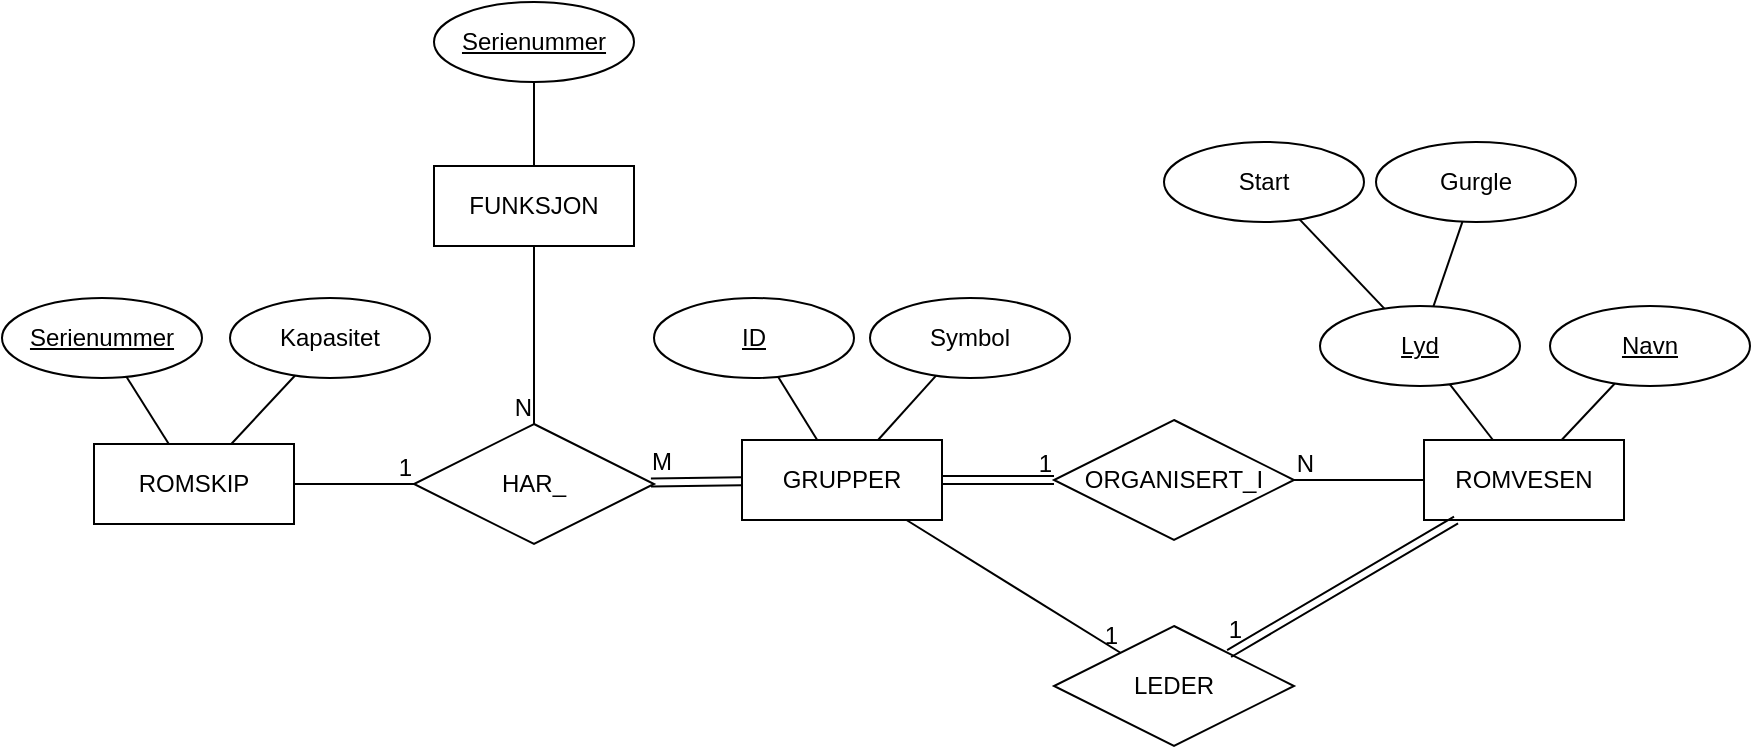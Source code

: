 <mxfile version="21.8.0" type="github">
  <diagram name="Page-1" id="mn38L_nQ_8ti4QkLpz30">
    <mxGraphModel dx="989" dy="546" grid="0" gridSize="10" guides="1" tooltips="1" connect="1" arrows="1" fold="1" page="1" pageScale="1" pageWidth="1169" pageHeight="827" background="none" math="0" shadow="0">
      <root>
        <mxCell id="0" />
        <mxCell id="1" parent="0" />
        <mxCell id="px1vQeHrWrPfUoPx776i-1" value="ROMVESEN" style="whiteSpace=wrap;html=1;align=center;" vertex="1" parent="1">
          <mxGeometry x="751" y="373" width="100" height="40" as="geometry" />
        </mxCell>
        <mxCell id="px1vQeHrWrPfUoPx776i-4" value="Navn" style="ellipse;whiteSpace=wrap;html=1;align=center;fontStyle=4;" vertex="1" parent="1">
          <mxGeometry x="814" y="306" width="100" height="40" as="geometry" />
        </mxCell>
        <mxCell id="px1vQeHrWrPfUoPx776i-9" value="" style="endArrow=none;html=1;rounded=0;" edge="1" parent="1" source="px1vQeHrWrPfUoPx776i-1" target="px1vQeHrWrPfUoPx776i-11">
          <mxGeometry relative="1" as="geometry">
            <mxPoint x="960" y="437" as="sourcePoint" />
            <mxPoint x="747.184" y="344.298" as="targetPoint" />
          </mxGeometry>
        </mxCell>
        <mxCell id="px1vQeHrWrPfUoPx776i-10" value="" style="endArrow=none;html=1;rounded=0;" edge="1" parent="1" source="px1vQeHrWrPfUoPx776i-1" target="px1vQeHrWrPfUoPx776i-4">
          <mxGeometry relative="1" as="geometry">
            <mxPoint x="960" y="437" as="sourcePoint" />
            <mxPoint x="1120" y="437" as="targetPoint" />
          </mxGeometry>
        </mxCell>
        <mxCell id="px1vQeHrWrPfUoPx776i-11" value="Lyd" style="ellipse;whiteSpace=wrap;html=1;align=center;fontStyle=4;" vertex="1" parent="1">
          <mxGeometry x="699" y="306" width="100" height="40" as="geometry" />
        </mxCell>
        <mxCell id="px1vQeHrWrPfUoPx776i-12" value="" style="endArrow=none;html=1;rounded=0;" edge="1" parent="1" source="px1vQeHrWrPfUoPx776i-11" target="px1vQeHrWrPfUoPx776i-14">
          <mxGeometry relative="1" as="geometry">
            <mxPoint x="821" y="233" as="sourcePoint" />
            <mxPoint x="796" y="205" as="targetPoint" />
          </mxGeometry>
        </mxCell>
        <mxCell id="px1vQeHrWrPfUoPx776i-13" value="" style="endArrow=none;html=1;rounded=0;" edge="1" parent="1" source="px1vQeHrWrPfUoPx776i-11" target="px1vQeHrWrPfUoPx776i-15">
          <mxGeometry relative="1" as="geometry">
            <mxPoint x="917" y="224" as="sourcePoint" />
            <mxPoint x="892" y="196" as="targetPoint" />
          </mxGeometry>
        </mxCell>
        <mxCell id="px1vQeHrWrPfUoPx776i-14" value="Start" style="ellipse;whiteSpace=wrap;html=1;align=center;" vertex="1" parent="1">
          <mxGeometry x="621" y="224" width="100" height="40" as="geometry" />
        </mxCell>
        <mxCell id="px1vQeHrWrPfUoPx776i-15" value="Gurgle" style="ellipse;whiteSpace=wrap;html=1;align=center;" vertex="1" parent="1">
          <mxGeometry x="727" y="224" width="100" height="40" as="geometry" />
        </mxCell>
        <mxCell id="px1vQeHrWrPfUoPx776i-16" value="GRUPPER" style="whiteSpace=wrap;html=1;align=center;" vertex="1" parent="1">
          <mxGeometry x="410" y="373" width="100" height="40" as="geometry" />
        </mxCell>
        <mxCell id="px1vQeHrWrPfUoPx776i-17" value="ID" style="ellipse;whiteSpace=wrap;html=1;align=center;fontStyle=4;" vertex="1" parent="1">
          <mxGeometry x="366" y="302" width="100" height="40" as="geometry" />
        </mxCell>
        <mxCell id="px1vQeHrWrPfUoPx776i-18" value="" style="endArrow=none;html=1;rounded=0;" edge="1" parent="1" source="px1vQeHrWrPfUoPx776i-16" target="px1vQeHrWrPfUoPx776i-17">
          <mxGeometry relative="1" as="geometry">
            <mxPoint x="236" y="383" as="sourcePoint" />
            <mxPoint x="270" y="354" as="targetPoint" />
          </mxGeometry>
        </mxCell>
        <mxCell id="px1vQeHrWrPfUoPx776i-20" value="Symbol" style="ellipse;whiteSpace=wrap;html=1;align=center;" vertex="1" parent="1">
          <mxGeometry x="474" y="302" width="100" height="40" as="geometry" />
        </mxCell>
        <mxCell id="px1vQeHrWrPfUoPx776i-21" value="" style="endArrow=none;html=1;rounded=0;" edge="1" parent="1" source="px1vQeHrWrPfUoPx776i-16" target="px1vQeHrWrPfUoPx776i-20">
          <mxGeometry relative="1" as="geometry">
            <mxPoint x="461" y="383" as="sourcePoint" />
            <mxPoint x="446" y="352" as="targetPoint" />
          </mxGeometry>
        </mxCell>
        <mxCell id="px1vQeHrWrPfUoPx776i-24" value="LEDER" style="shape=rhombus;perimeter=rhombusPerimeter;whiteSpace=wrap;html=1;align=center;" vertex="1" parent="1">
          <mxGeometry x="566" y="466" width="120" height="60" as="geometry" />
        </mxCell>
        <mxCell id="px1vQeHrWrPfUoPx776i-26" value="ROMSKIP" style="whiteSpace=wrap;html=1;align=center;" vertex="1" parent="1">
          <mxGeometry x="86" y="375" width="100" height="40" as="geometry" />
        </mxCell>
        <mxCell id="px1vQeHrWrPfUoPx776i-29" value="Kapasitet" style="ellipse;whiteSpace=wrap;html=1;align=center;" vertex="1" parent="1">
          <mxGeometry x="154" y="302" width="100" height="40" as="geometry" />
        </mxCell>
        <mxCell id="px1vQeHrWrPfUoPx776i-31" value="" style="endArrow=none;html=1;rounded=0;" edge="1" parent="1" source="px1vQeHrWrPfUoPx776i-26" target="px1vQeHrWrPfUoPx776i-29">
          <mxGeometry relative="1" as="geometry">
            <mxPoint x="337" y="310" as="sourcePoint" />
            <mxPoint x="292" y="277" as="targetPoint" />
          </mxGeometry>
        </mxCell>
        <mxCell id="px1vQeHrWrPfUoPx776i-32" value="" style="endArrow=none;html=1;rounded=0;" edge="1" parent="1" source="px1vQeHrWrPfUoPx776i-26" target="px1vQeHrWrPfUoPx776i-34">
          <mxGeometry relative="1" as="geometry">
            <mxPoint x="166" y="385" as="sourcePoint" />
            <mxPoint x="95.941" y="341.207" as="targetPoint" />
          </mxGeometry>
        </mxCell>
        <mxCell id="px1vQeHrWrPfUoPx776i-33" value="FUNKSJON" style="whiteSpace=wrap;html=1;align=center;" vertex="1" parent="1">
          <mxGeometry x="256" y="236" width="100" height="40" as="geometry" />
        </mxCell>
        <mxCell id="px1vQeHrWrPfUoPx776i-34" value="Serienummer" style="ellipse;whiteSpace=wrap;html=1;align=center;fontStyle=4;" vertex="1" parent="1">
          <mxGeometry x="40" y="302" width="100" height="40" as="geometry" />
        </mxCell>
        <mxCell id="px1vQeHrWrPfUoPx776i-37" value="ORGANISERT_I" style="shape=rhombus;perimeter=rhombusPerimeter;whiteSpace=wrap;html=1;align=center;" vertex="1" parent="1">
          <mxGeometry x="566" y="363" width="120" height="60" as="geometry" />
        </mxCell>
        <mxCell id="px1vQeHrWrPfUoPx776i-44" value="" style="shape=link;html=1;rounded=0;" edge="1" parent="1" source="px1vQeHrWrPfUoPx776i-16" target="px1vQeHrWrPfUoPx776i-37">
          <mxGeometry relative="1" as="geometry">
            <mxPoint x="463" y="394" as="sourcePoint" />
            <mxPoint x="570" y="400" as="targetPoint" />
          </mxGeometry>
        </mxCell>
        <mxCell id="px1vQeHrWrPfUoPx776i-45" value="1" style="resizable=0;html=1;whiteSpace=wrap;align=right;verticalAlign=bottom;" connectable="0" vertex="1" parent="px1vQeHrWrPfUoPx776i-44">
          <mxGeometry x="1" relative="1" as="geometry" />
        </mxCell>
        <mxCell id="px1vQeHrWrPfUoPx776i-49" value="" style="endArrow=none;html=1;rounded=0;" edge="1" parent="1" source="px1vQeHrWrPfUoPx776i-37" target="px1vQeHrWrPfUoPx776i-1">
          <mxGeometry relative="1" as="geometry">
            <mxPoint x="432" y="412" as="sourcePoint" />
            <mxPoint x="592" y="412" as="targetPoint" />
          </mxGeometry>
        </mxCell>
        <mxCell id="px1vQeHrWrPfUoPx776i-50" value="N" style="resizable=0;html=1;whiteSpace=wrap;align=right;verticalAlign=bottom;" connectable="0" vertex="1" parent="px1vQeHrWrPfUoPx776i-49">
          <mxGeometry x="1" relative="1" as="geometry">
            <mxPoint x="-54" as="offset" />
          </mxGeometry>
        </mxCell>
        <mxCell id="px1vQeHrWrPfUoPx776i-51" value="" style="shape=link;html=1;rounded=0;" edge="1" parent="1" source="px1vQeHrWrPfUoPx776i-24" target="px1vQeHrWrPfUoPx776i-1">
          <mxGeometry relative="1" as="geometry">
            <mxPoint x="432" y="412" as="sourcePoint" />
            <mxPoint x="779" y="356" as="targetPoint" />
          </mxGeometry>
        </mxCell>
        <mxCell id="px1vQeHrWrPfUoPx776i-52" value="1" style="resizable=0;html=1;whiteSpace=wrap;align=right;verticalAlign=bottom;" connectable="0" vertex="1" parent="px1vQeHrWrPfUoPx776i-51">
          <mxGeometry x="1" relative="1" as="geometry">
            <mxPoint x="-105" y="63" as="offset" />
          </mxGeometry>
        </mxCell>
        <mxCell id="px1vQeHrWrPfUoPx776i-53" value="" style="endArrow=none;html=1;rounded=0;" edge="1" parent="1" source="px1vQeHrWrPfUoPx776i-16" target="px1vQeHrWrPfUoPx776i-24">
          <mxGeometry relative="1" as="geometry">
            <mxPoint x="432" y="412" as="sourcePoint" />
            <mxPoint x="592" y="412" as="targetPoint" />
          </mxGeometry>
        </mxCell>
        <mxCell id="px1vQeHrWrPfUoPx776i-54" value="1" style="resizable=0;html=1;whiteSpace=wrap;align=right;verticalAlign=bottom;" connectable="0" vertex="1" parent="px1vQeHrWrPfUoPx776i-53">
          <mxGeometry x="1" relative="1" as="geometry" />
        </mxCell>
        <mxCell id="px1vQeHrWrPfUoPx776i-56" value="" style="endArrow=none;html=1;rounded=0;" edge="1" parent="1" source="px1vQeHrWrPfUoPx776i-57" target="px1vQeHrWrPfUoPx776i-33">
          <mxGeometry relative="1" as="geometry">
            <mxPoint x="358.618" y="195.27" as="sourcePoint" />
            <mxPoint x="223" y="357" as="targetPoint" />
          </mxGeometry>
        </mxCell>
        <mxCell id="px1vQeHrWrPfUoPx776i-57" value="Serienummer" style="ellipse;whiteSpace=wrap;html=1;align=center;fontStyle=4;" vertex="1" parent="1">
          <mxGeometry x="256" y="154" width="100" height="40" as="geometry" />
        </mxCell>
        <mxCell id="px1vQeHrWrPfUoPx776i-60" value="HAR_" style="shape=rhombus;perimeter=rhombusPerimeter;whiteSpace=wrap;html=1;align=center;" vertex="1" parent="1">
          <mxGeometry x="246" y="365" width="120" height="60" as="geometry" />
        </mxCell>
        <mxCell id="px1vQeHrWrPfUoPx776i-63" value="" style="endArrow=none;html=1;rounded=0;" edge="1" parent="1" source="px1vQeHrWrPfUoPx776i-33" target="px1vQeHrWrPfUoPx776i-60">
          <mxGeometry relative="1" as="geometry">
            <mxPoint x="431" y="361" as="sourcePoint" />
            <mxPoint x="591" y="361" as="targetPoint" />
          </mxGeometry>
        </mxCell>
        <mxCell id="px1vQeHrWrPfUoPx776i-64" value="N" style="resizable=0;html=1;whiteSpace=wrap;align=right;verticalAlign=bottom;" connectable="0" vertex="1" parent="px1vQeHrWrPfUoPx776i-63">
          <mxGeometry x="1" relative="1" as="geometry" />
        </mxCell>
        <mxCell id="px1vQeHrWrPfUoPx776i-68" value="" style="endArrow=none;html=1;rounded=0;" edge="1" parent="1" source="px1vQeHrWrPfUoPx776i-26" target="px1vQeHrWrPfUoPx776i-60">
          <mxGeometry relative="1" as="geometry">
            <mxPoint x="431" y="382" as="sourcePoint" />
            <mxPoint x="591" y="382" as="targetPoint" />
          </mxGeometry>
        </mxCell>
        <mxCell id="px1vQeHrWrPfUoPx776i-69" value="1" style="resizable=0;html=1;whiteSpace=wrap;align=right;verticalAlign=bottom;" connectable="0" vertex="1" parent="px1vQeHrWrPfUoPx776i-68">
          <mxGeometry x="1" relative="1" as="geometry" />
        </mxCell>
        <mxCell id="px1vQeHrWrPfUoPx776i-70" value="" style="shape=link;html=1;rounded=0;" edge="1" parent="1" source="px1vQeHrWrPfUoPx776i-60" target="px1vQeHrWrPfUoPx776i-16">
          <mxGeometry relative="1" as="geometry">
            <mxPoint x="431" y="382" as="sourcePoint" />
            <mxPoint x="591" y="382" as="targetPoint" />
          </mxGeometry>
        </mxCell>
        <mxCell id="px1vQeHrWrPfUoPx776i-71" value="M" style="resizable=0;html=1;whiteSpace=wrap;align=right;verticalAlign=bottom;" connectable="0" vertex="1" parent="px1vQeHrWrPfUoPx776i-70">
          <mxGeometry x="1" relative="1" as="geometry">
            <mxPoint x="-33" y="-1" as="offset" />
          </mxGeometry>
        </mxCell>
      </root>
    </mxGraphModel>
  </diagram>
</mxfile>
